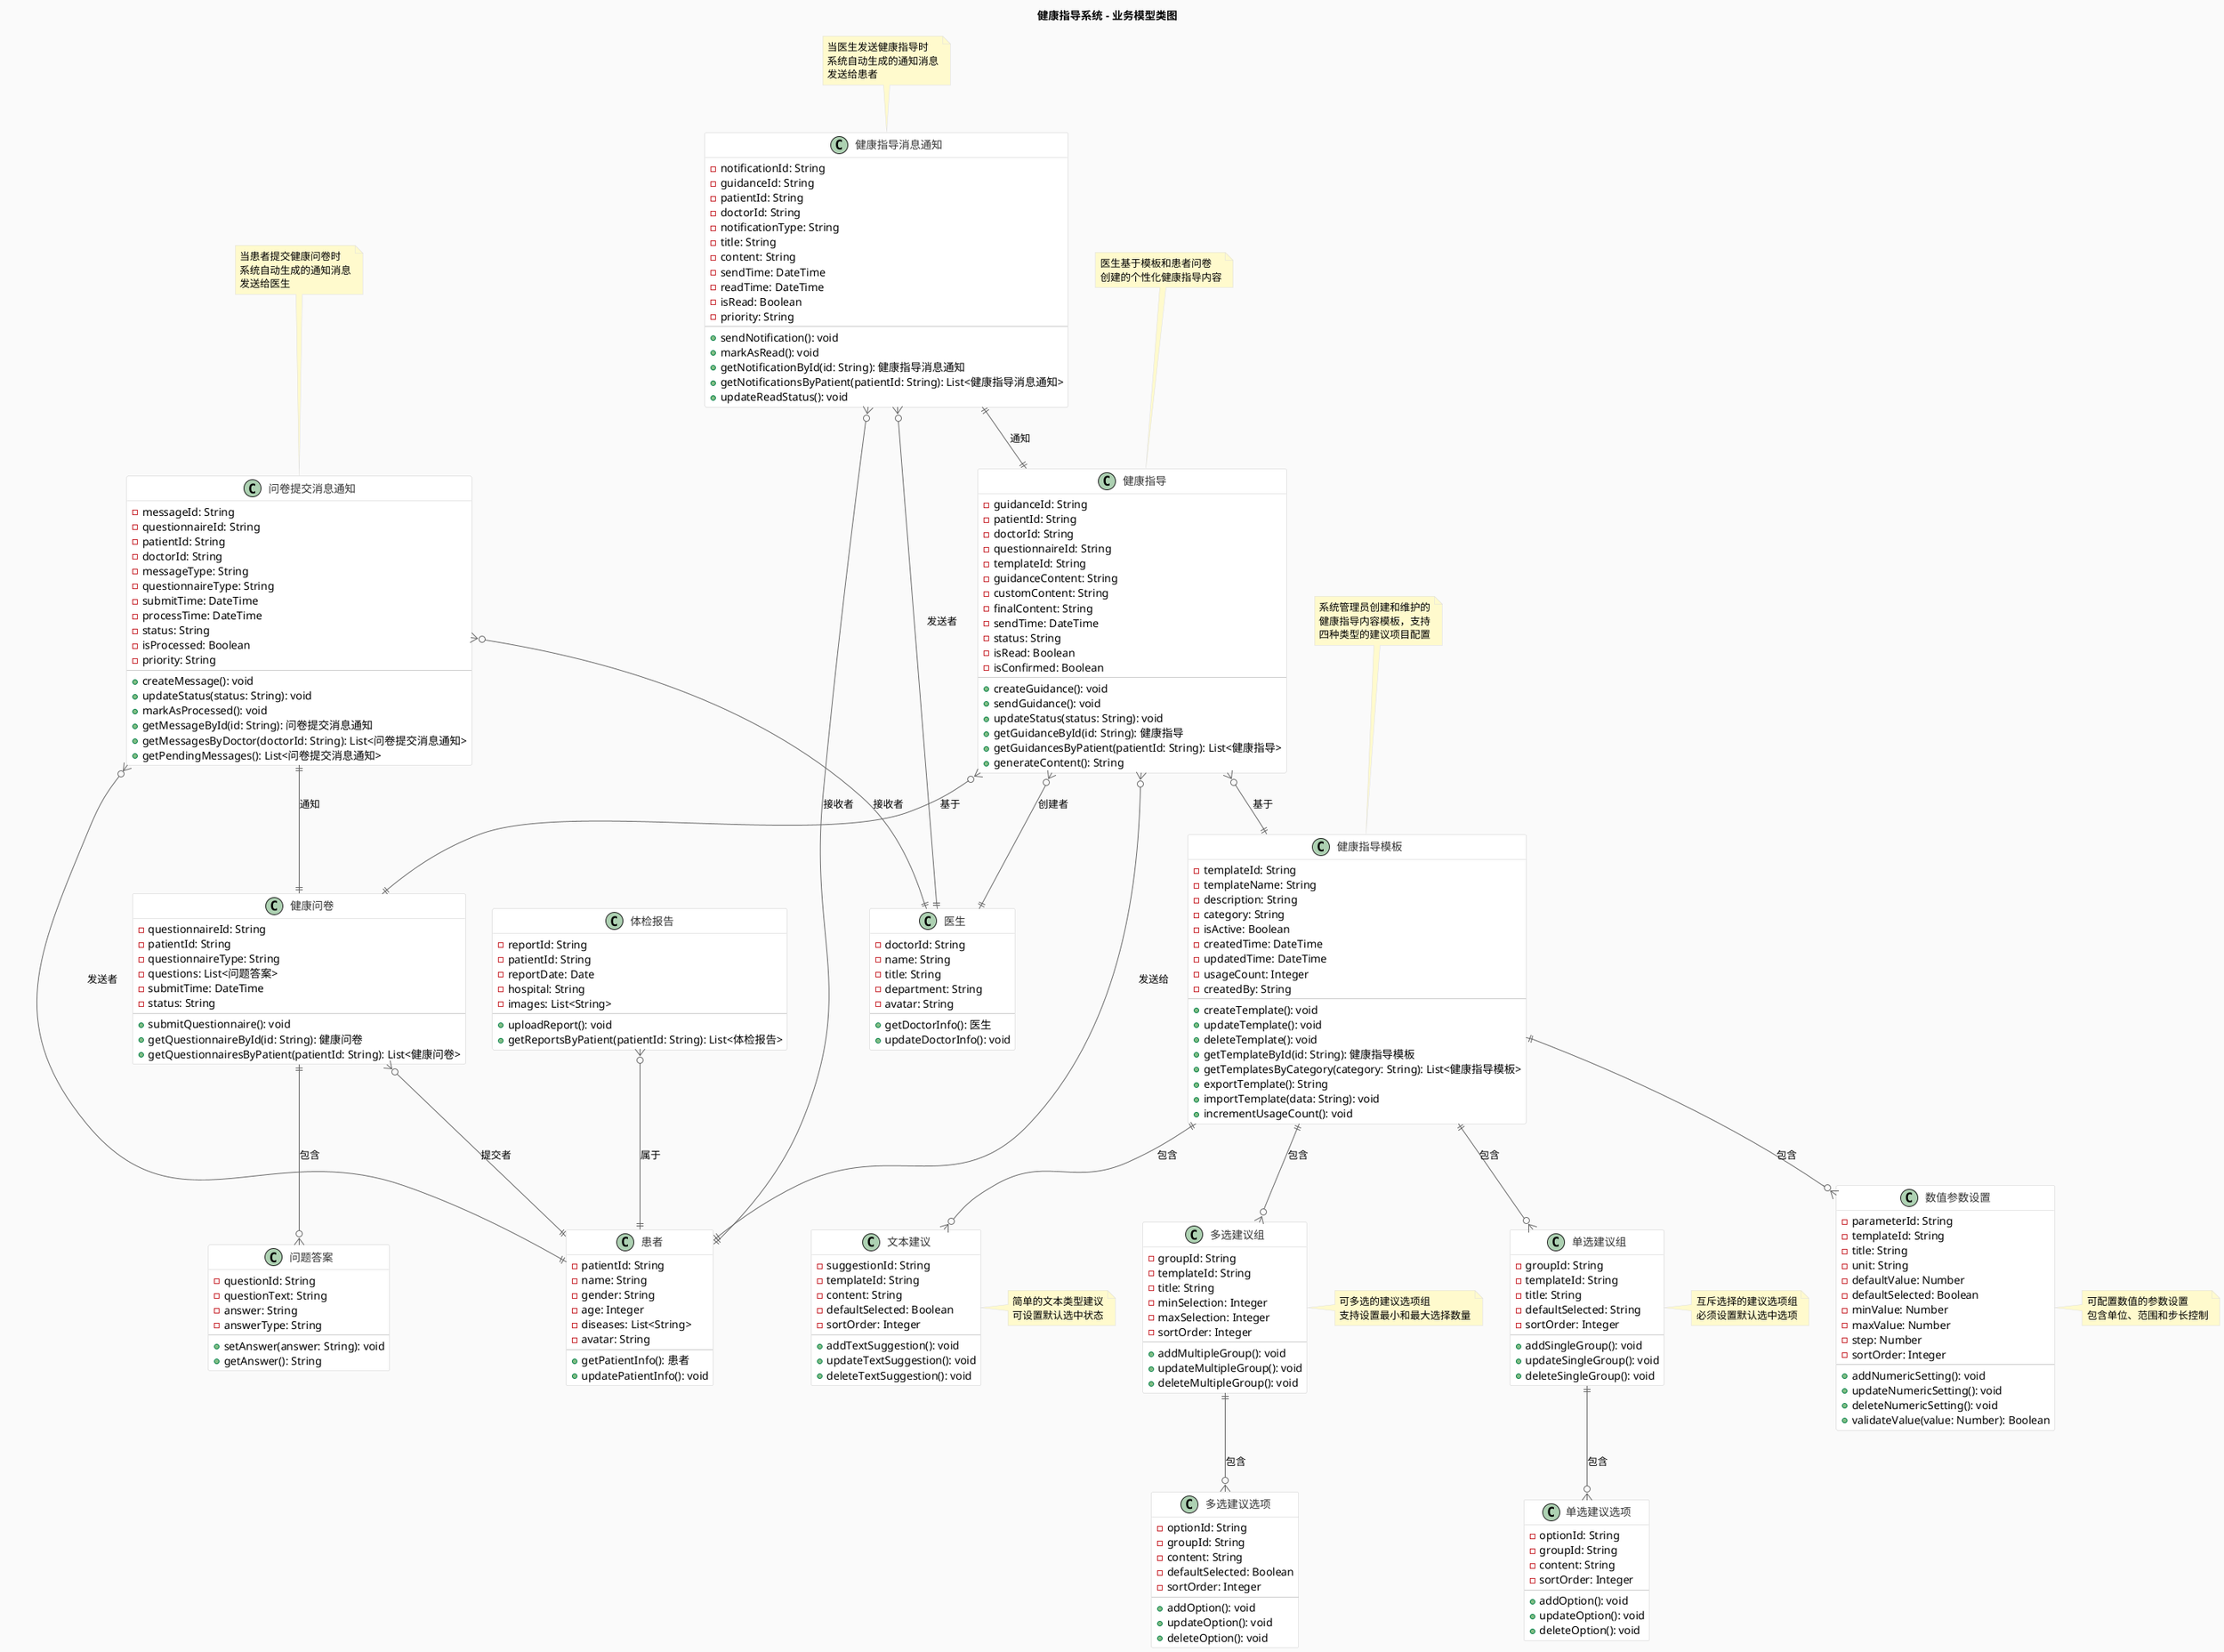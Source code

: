 @startuml 健康指导系统业务模型类图

skinparam backgroundColor #FAFAFA
skinparam class {
    BackgroundColor #FFFFFF
    BorderColor #CCCCCC
    FontColor #333333
    ArrowColor #666666
}
skinparam note {
    BackgroundColor #FFFACD
    BorderColor #DDD
}

title 健康指导系统 - 业务模型类图

' 健康指导模板类
class 健康指导模板 {
    - templateId: String
    - templateName: String
    - description: String
    - category: String
    - isActive: Boolean
    - createdTime: DateTime
    - updatedTime: DateTime
    - usageCount: Integer
    - createdBy: String
    --
    + createTemplate(): void
    + updateTemplate(): void
    + deleteTemplate(): void
    + getTemplateById(id: String): 健康指导模板
    + getTemplatesByCategory(category: String): List<健康指导模板>
    + exportTemplate(): String
    + importTemplate(data: String): void
    + incrementUsageCount(): void
}

' 健康指导类
class 健康指导 {
    - guidanceId: String
    - patientId: String
    - doctorId: String
    - questionnaireId: String
    - templateId: String
    - guidanceContent: String
    - customContent: String
    - finalContent: String
    - sendTime: DateTime
    - status: String
    - isRead: Boolean
    - isConfirmed: Boolean
    --
    + createGuidance(): void
    + sendGuidance(): void
    + updateStatus(status: String): void
    + getGuidanceById(id: String): 健康指导
    + getGuidancesByPatient(patientId: String): List<健康指导>
    + generateContent(): String
}

' 健康指导消息通知类
class 健康指导消息通知 {
    - notificationId: String
    - guidanceId: String
    - patientId: String
    - doctorId: String
    - notificationType: String
    - title: String
    - content: String
    - sendTime: DateTime
    - readTime: DateTime
    - isRead: Boolean
    - priority: String
    --
    + sendNotification(): void
    + markAsRead(): void
    + getNotificationById(id: String): 健康指导消息通知
    + getNotificationsByPatient(patientId: String): List<健康指导消息通知>
    + updateReadStatus(): void
}

' 问卷提交消息通知类
class 问卷提交消息通知 {
    - messageId: String
    - questionnaireId: String
    - patientId: String
    - doctorId: String
    - messageType: String
    - questionnaireType: String
    - submitTime: DateTime
    - processTime: DateTime
    - status: String
    - isProcessed: Boolean
    - priority: String
    --
    + createMessage(): void
    + updateStatus(status: String): void
    + markAsProcessed(): void
    + getMessageById(id: String): 问卷提交消息通知
    + getMessagesByDoctor(doctorId: String): List<问卷提交消息通知>
    + getPendingMessages(): List<问卷提交消息通知>
}

' 文本建议类
class 文本建议 {
    - suggestionId: String
    - templateId: String
    - content: String
    - defaultSelected: Boolean
    - sortOrder: Integer
    --
    + addTextSuggestion(): void
    + updateTextSuggestion(): void
    + deleteTextSuggestion(): void
}

' 多选建议组类
class 多选建议组 {
    - groupId: String
    - templateId: String
    - title: String
    - minSelection: Integer
    - maxSelection: Integer
    - sortOrder: Integer
    --
    + addMultipleGroup(): void
    + updateMultipleGroup(): void
    + deleteMultipleGroup(): void
}

' 多选建议选项类
class 多选建议选项 {
    - optionId: String
    - groupId: String
    - content: String
    - defaultSelected: Boolean
    - sortOrder: Integer
    --
    + addOption(): void
    + updateOption(): void
    + deleteOption(): void
}

' 单选建议组类
class 单选建议组 {
    - groupId: String
    - templateId: String
    - title: String
    - defaultSelected: String
    - sortOrder: Integer
    --
    + addSingleGroup(): void
    + updateSingleGroup(): void
    + deleteSingleGroup(): void
}

' 单选建议选项类
class 单选建议选项 {
    - optionId: String
    - groupId: String
    - content: String
    - sortOrder: Integer
    --
    + addOption(): void
    + updateOption(): void
    + deleteOption(): void
}

' 数值参数设置类
class 数值参数设置 {
    - parameterId: String
    - templateId: String
    - title: String
    - unit: String
    - defaultValue: Number
    - defaultSelected: Boolean
    - minValue: Number
    - maxValue: Number
    - step: Number
    - sortOrder: Integer
    --
    + addNumericSetting(): void
    + updateNumericSetting(): void
    + deleteNumericSetting(): void
    + validateValue(value: Number): Boolean
}

' 患者类
class 患者 {
    - patientId: String
    - name: String
    - gender: String
    - age: Integer
    - diseases: List<String>
    - avatar: String
    --
    + getPatientInfo(): 患者
    + updatePatientInfo(): void
}

' 医生类
class 医生 {
    - doctorId: String
    - name: String
    - title: String
    - department: String
    - avatar: String
    --
    + getDoctorInfo(): 医生
    + updateDoctorInfo(): void
}

' 健康问卷类
class 健康问卷 {
    - questionnaireId: String
    - patientId: String
    - questionnaireType: String
    - questions: List<问题答案>
    - submitTime: DateTime
    - status: String
    --
    + submitQuestionnaire(): void
    + getQuestionnaireById(id: String): 健康问卷
    + getQuestionnairesByPatient(patientId: String): List<健康问卷>
}

' 问题答案类
class 问题答案 {
    - questionId: String
    - questionText: String
    - answer: String
    - answerType: String
    --
    + setAnswer(answer: String): void
    + getAnswer(): String
}

' 体检报告类
class 体检报告 {
    - reportId: String
    - patientId: String
    - reportDate: Date
    - hospital: String
    - images: List<String>
    --
    + uploadReport(): void
    + getReportsByPatient(patientId: String): List<体检报告>
}

' 类之间的关系

' 健康指导模板与各种建议类型的组合关系
健康指导模板 ||--o{ 文本建议 : 包含
健康指导模板 ||--o{ 多选建议组 : 包含
健康指导模板 ||--o{ 单选建议组 : 包含
健康指导模板 ||--o{ 数值参数设置 : 包含

' 多选建议组与选项的组合关系
多选建议组 ||--o{ 多选建议选项 : 包含

' 单选建议组与选项的组合关系
单选建议组 ||--o{ 单选建议选项 : 包含

' 健康指导与健康指导模板的关联关系
健康指导 }o--|| 健康指导模板 : 基于

' 健康指导与患者、医生、健康问卷的关联关系
健康指导 }o--|| 患者 : 发送给
健康指导 }o--|| 医生 : 创建者
健康指导 }o--|| 健康问卷 : 基于

' 健康指导消息通知与健康指导的关联关系
健康指导消息通知 ||--|| 健康指导 : 通知

' 问卷提交消息通知与健康问卷的关联关系
问卷提交消息通知 ||--|| 健康问卷 : 通知

' 健康问卷与患者的关联关系
健康问卷 }o--|| 患者 : 提交者

' 健康问卷与问题答案的组合关系
健康问卷 ||--o{ 问题答案 : 包含

' 体检报告与患者的关联关系
体检报告 }o--|| 患者 : 属于

' 问卷提交消息通知与医生、患者的关联关系
问卷提交消息通知 }o--|| 医生 : 接收者
问卷提交消息通知 }o--|| 患者 : 发送者

' 健康指导消息通知与医生、患者的关联关系
健康指导消息通知 }o--|| 医生 : 发送者
健康指导消息通知 }o--|| 患者 : 接收者

' 添加注释说明
note top of 健康指导模板 : 系统管理员创建和维护的\n健康指导内容模板，支持\n四种类型的建议项目配置

note top of 健康指导 : 医生基于模板和患者问卷\n创建的个性化健康指导内容

note top of 健康指导消息通知 : 当医生发送健康指导时\n系统自动生成的通知消息\n发送给患者

note top of 问卷提交消息通知 : 当患者提交健康问卷时\n系统自动生成的通知消息\n发送给医生

note right of 文本建议 : 简单的文本类型建议\n可设置默认选中状态

note right of 多选建议组 : 可多选的建议选项组\n支持设置最小和最大选择数量

note right of 单选建议组 : 互斥选择的建议选项组\n必须设置默认选中选项

note right of 数值参数设置 : 可配置数值的参数设置\n包含单位、范围和步长控制

@enduml